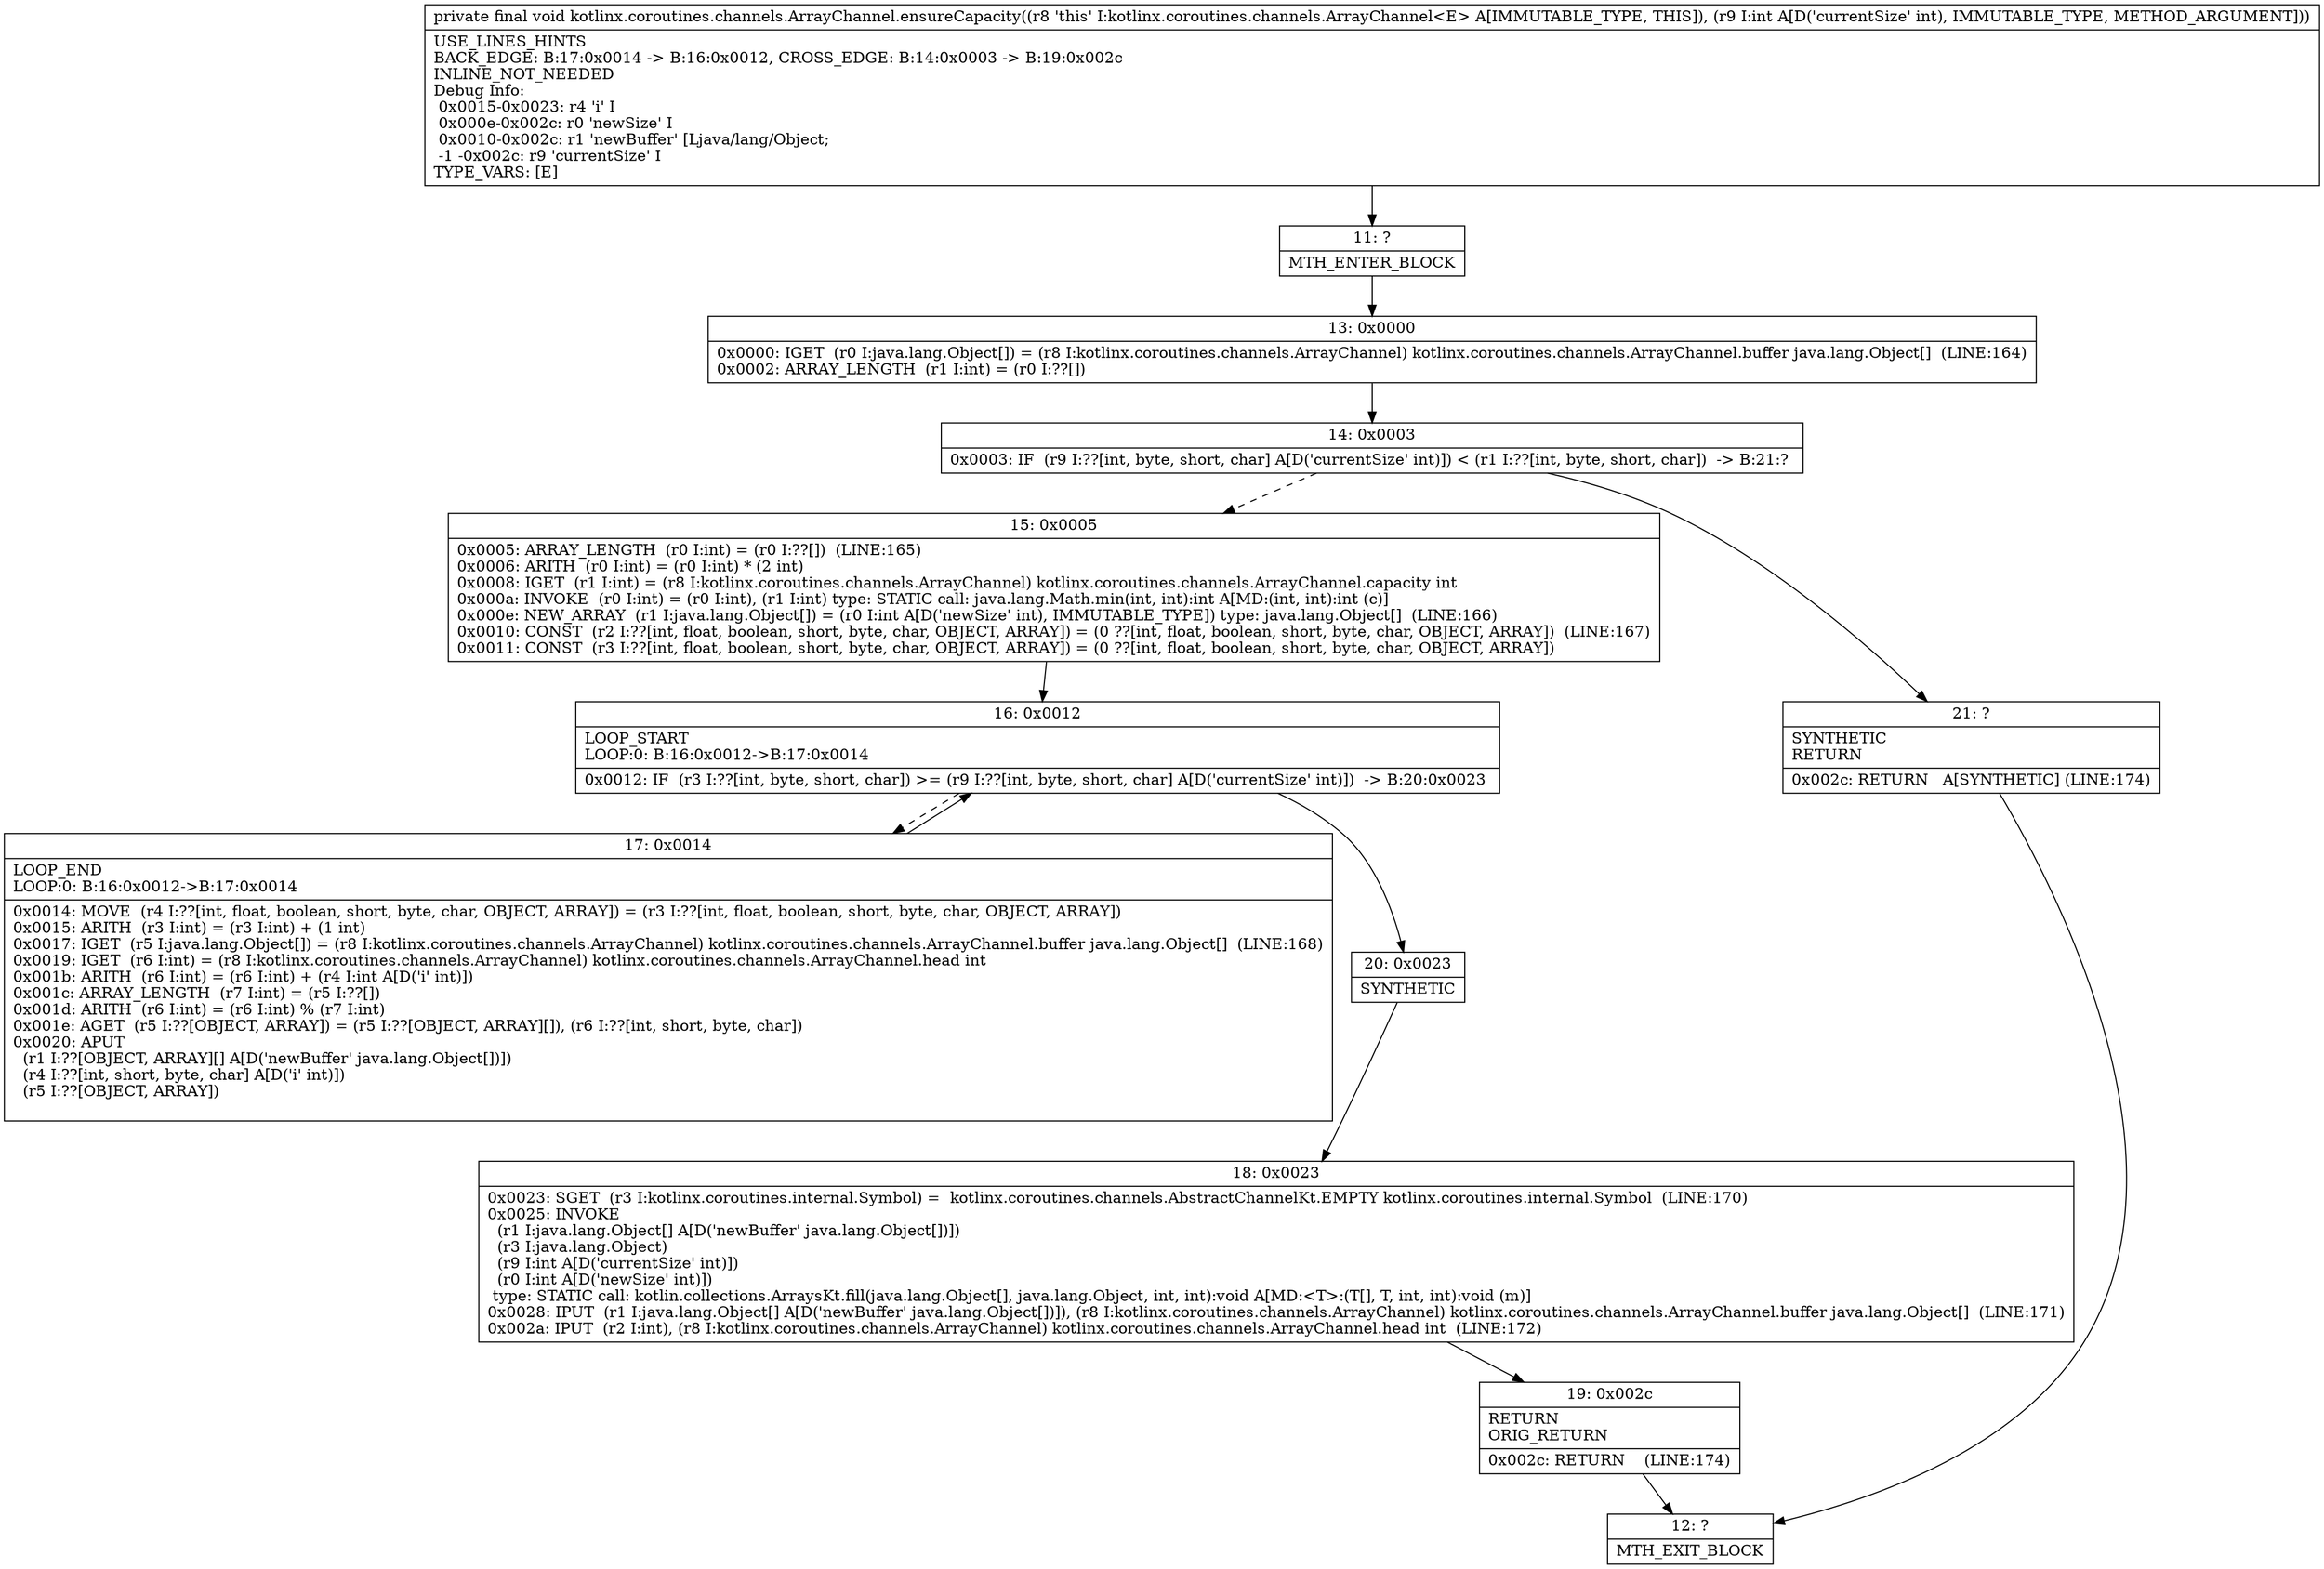 digraph "CFG forkotlinx.coroutines.channels.ArrayChannel.ensureCapacity(I)V" {
Node_11 [shape=record,label="{11\:\ ?|MTH_ENTER_BLOCK\l}"];
Node_13 [shape=record,label="{13\:\ 0x0000|0x0000: IGET  (r0 I:java.lang.Object[]) = (r8 I:kotlinx.coroutines.channels.ArrayChannel) kotlinx.coroutines.channels.ArrayChannel.buffer java.lang.Object[]  (LINE:164)\l0x0002: ARRAY_LENGTH  (r1 I:int) = (r0 I:??[]) \l}"];
Node_14 [shape=record,label="{14\:\ 0x0003|0x0003: IF  (r9 I:??[int, byte, short, char] A[D('currentSize' int)]) \< (r1 I:??[int, byte, short, char])  \-\> B:21:? \l}"];
Node_15 [shape=record,label="{15\:\ 0x0005|0x0005: ARRAY_LENGTH  (r0 I:int) = (r0 I:??[])  (LINE:165)\l0x0006: ARITH  (r0 I:int) = (r0 I:int) * (2 int) \l0x0008: IGET  (r1 I:int) = (r8 I:kotlinx.coroutines.channels.ArrayChannel) kotlinx.coroutines.channels.ArrayChannel.capacity int \l0x000a: INVOKE  (r0 I:int) = (r0 I:int), (r1 I:int) type: STATIC call: java.lang.Math.min(int, int):int A[MD:(int, int):int (c)]\l0x000e: NEW_ARRAY  (r1 I:java.lang.Object[]) = (r0 I:int A[D('newSize' int), IMMUTABLE_TYPE]) type: java.lang.Object[]  (LINE:166)\l0x0010: CONST  (r2 I:??[int, float, boolean, short, byte, char, OBJECT, ARRAY]) = (0 ??[int, float, boolean, short, byte, char, OBJECT, ARRAY])  (LINE:167)\l0x0011: CONST  (r3 I:??[int, float, boolean, short, byte, char, OBJECT, ARRAY]) = (0 ??[int, float, boolean, short, byte, char, OBJECT, ARRAY]) \l}"];
Node_16 [shape=record,label="{16\:\ 0x0012|LOOP_START\lLOOP:0: B:16:0x0012\-\>B:17:0x0014\l|0x0012: IF  (r3 I:??[int, byte, short, char]) \>= (r9 I:??[int, byte, short, char] A[D('currentSize' int)])  \-\> B:20:0x0023 \l}"];
Node_17 [shape=record,label="{17\:\ 0x0014|LOOP_END\lLOOP:0: B:16:0x0012\-\>B:17:0x0014\l|0x0014: MOVE  (r4 I:??[int, float, boolean, short, byte, char, OBJECT, ARRAY]) = (r3 I:??[int, float, boolean, short, byte, char, OBJECT, ARRAY]) \l0x0015: ARITH  (r3 I:int) = (r3 I:int) + (1 int) \l0x0017: IGET  (r5 I:java.lang.Object[]) = (r8 I:kotlinx.coroutines.channels.ArrayChannel) kotlinx.coroutines.channels.ArrayChannel.buffer java.lang.Object[]  (LINE:168)\l0x0019: IGET  (r6 I:int) = (r8 I:kotlinx.coroutines.channels.ArrayChannel) kotlinx.coroutines.channels.ArrayChannel.head int \l0x001b: ARITH  (r6 I:int) = (r6 I:int) + (r4 I:int A[D('i' int)]) \l0x001c: ARRAY_LENGTH  (r7 I:int) = (r5 I:??[]) \l0x001d: ARITH  (r6 I:int) = (r6 I:int) % (r7 I:int) \l0x001e: AGET  (r5 I:??[OBJECT, ARRAY]) = (r5 I:??[OBJECT, ARRAY][]), (r6 I:??[int, short, byte, char]) \l0x0020: APUT  \l  (r1 I:??[OBJECT, ARRAY][] A[D('newBuffer' java.lang.Object[])])\l  (r4 I:??[int, short, byte, char] A[D('i' int)])\l  (r5 I:??[OBJECT, ARRAY])\l \l}"];
Node_20 [shape=record,label="{20\:\ 0x0023|SYNTHETIC\l}"];
Node_18 [shape=record,label="{18\:\ 0x0023|0x0023: SGET  (r3 I:kotlinx.coroutines.internal.Symbol) =  kotlinx.coroutines.channels.AbstractChannelKt.EMPTY kotlinx.coroutines.internal.Symbol  (LINE:170)\l0x0025: INVOKE  \l  (r1 I:java.lang.Object[] A[D('newBuffer' java.lang.Object[])])\l  (r3 I:java.lang.Object)\l  (r9 I:int A[D('currentSize' int)])\l  (r0 I:int A[D('newSize' int)])\l type: STATIC call: kotlin.collections.ArraysKt.fill(java.lang.Object[], java.lang.Object, int, int):void A[MD:\<T\>:(T[], T, int, int):void (m)]\l0x0028: IPUT  (r1 I:java.lang.Object[] A[D('newBuffer' java.lang.Object[])]), (r8 I:kotlinx.coroutines.channels.ArrayChannel) kotlinx.coroutines.channels.ArrayChannel.buffer java.lang.Object[]  (LINE:171)\l0x002a: IPUT  (r2 I:int), (r8 I:kotlinx.coroutines.channels.ArrayChannel) kotlinx.coroutines.channels.ArrayChannel.head int  (LINE:172)\l}"];
Node_19 [shape=record,label="{19\:\ 0x002c|RETURN\lORIG_RETURN\l|0x002c: RETURN    (LINE:174)\l}"];
Node_12 [shape=record,label="{12\:\ ?|MTH_EXIT_BLOCK\l}"];
Node_21 [shape=record,label="{21\:\ ?|SYNTHETIC\lRETURN\l|0x002c: RETURN   A[SYNTHETIC] (LINE:174)\l}"];
MethodNode[shape=record,label="{private final void kotlinx.coroutines.channels.ArrayChannel.ensureCapacity((r8 'this' I:kotlinx.coroutines.channels.ArrayChannel\<E\> A[IMMUTABLE_TYPE, THIS]), (r9 I:int A[D('currentSize' int), IMMUTABLE_TYPE, METHOD_ARGUMENT]))  | USE_LINES_HINTS\lBACK_EDGE: B:17:0x0014 \-\> B:16:0x0012, CROSS_EDGE: B:14:0x0003 \-\> B:19:0x002c\lINLINE_NOT_NEEDED\lDebug Info:\l  0x0015\-0x0023: r4 'i' I\l  0x000e\-0x002c: r0 'newSize' I\l  0x0010\-0x002c: r1 'newBuffer' [Ljava\/lang\/Object;\l  \-1 \-0x002c: r9 'currentSize' I\lTYPE_VARS: [E]\l}"];
MethodNode -> Node_11;Node_11 -> Node_13;
Node_13 -> Node_14;
Node_14 -> Node_15[style=dashed];
Node_14 -> Node_21;
Node_15 -> Node_16;
Node_16 -> Node_17[style=dashed];
Node_16 -> Node_20;
Node_17 -> Node_16;
Node_20 -> Node_18;
Node_18 -> Node_19;
Node_19 -> Node_12;
Node_21 -> Node_12;
}

